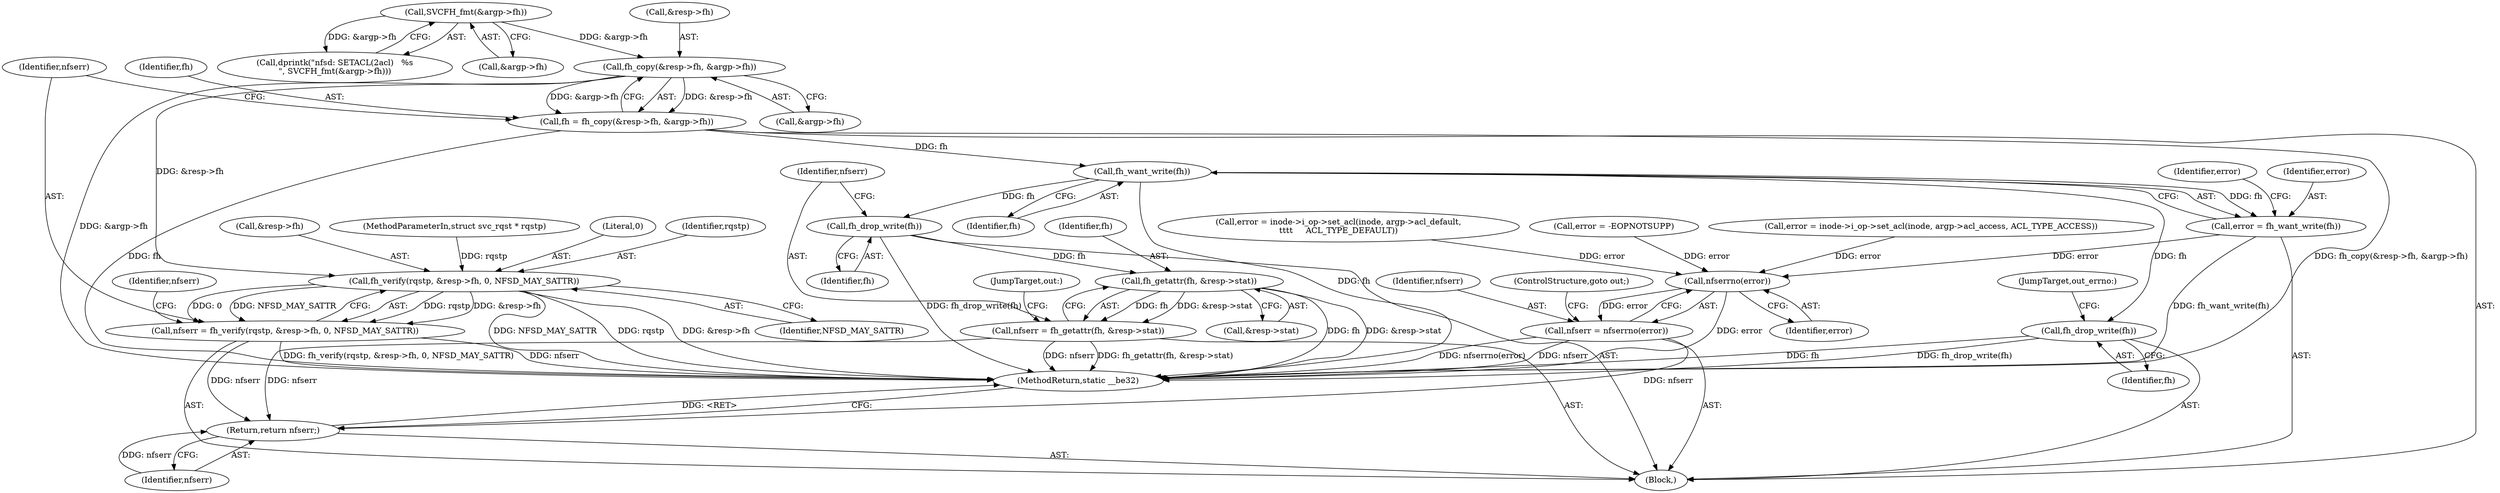 digraph "0_linux_999653786df6954a31044528ac3f7a5dadca08f4@API" {
"1000122" [label="(Call,fh_copy(&resp->fh, &argp->fh))"];
"1000115" [label="(Call,SVCFH_fmt(&argp->fh))"];
"1000120" [label="(Call,fh = fh_copy(&resp->fh, &argp->fh))"];
"1000169" [label="(Call,fh_want_write(fh))"];
"1000167" [label="(Call,error = fh_want_write(fh))"];
"1000223" [label="(Call,nfserrno(error))"];
"1000221" [label="(Call,nfserr = nfserrno(error))"];
"1000215" [label="(Return,return nfserr;)"];
"1000196" [label="(Call,fh_drop_write(fh))"];
"1000200" [label="(Call,fh_getattr(fh, &resp->stat))"];
"1000198" [label="(Call,nfserr = fh_getattr(fh, &resp->stat))"];
"1000218" [label="(Call,fh_drop_write(fh))"];
"1000133" [label="(Call,fh_verify(rqstp, &resp->fh, 0, NFSD_MAY_SATTR))"];
"1000131" [label="(Call,nfserr = fh_verify(rqstp, &resp->fh, 0, NFSD_MAY_SATTR))"];
"1000121" [label="(Identifier,fh)"];
"1000206" [label="(JumpTarget,out:)"];
"1000223" [label="(Call,nfserrno(error))"];
"1000185" [label="(Call,error = inode->i_op->set_acl(inode, argp->acl_default,\n\t\t\t\t     ACL_TYPE_DEFAULT))"];
"1000216" [label="(Identifier,nfserr)"];
"1000225" [label="(ControlStructure,goto out;)"];
"1000172" [label="(Identifier,error)"];
"1000113" [label="(Call,dprintk(\"nfsd: SETACL(2acl)   %s\n\", SVCFH_fmt(&argp->fh)))"];
"1000132" [label="(Identifier,nfserr)"];
"1000201" [label="(Identifier,fh)"];
"1000218" [label="(Call,fh_drop_write(fh))"];
"1000105" [label="(Block,)"];
"1000115" [label="(Call,SVCFH_fmt(&argp->fh))"];
"1000168" [label="(Identifier,error)"];
"1000221" [label="(Call,nfserr = nfserrno(error))"];
"1000140" [label="(Identifier,NFSD_MAY_SATTR)"];
"1000196" [label="(Call,fh_drop_write(fh))"];
"1000162" [label="(Call,error = -EOPNOTSUPP)"];
"1000202" [label="(Call,&resp->stat)"];
"1000169" [label="(Call,fh_want_write(fh))"];
"1000122" [label="(Call,fh_copy(&resp->fh, &argp->fh))"];
"1000116" [label="(Call,&argp->fh)"];
"1000219" [label="(Identifier,fh)"];
"1000215" [label="(Return,return nfserr;)"];
"1000131" [label="(Call,nfserr = fh_verify(rqstp, &resp->fh, 0, NFSD_MAY_SATTR))"];
"1000198" [label="(Call,nfserr = fh_getattr(fh, &resp->stat))"];
"1000220" [label="(JumpTarget,out_errno:)"];
"1000135" [label="(Call,&resp->fh)"];
"1000199" [label="(Identifier,nfserr)"];
"1000200" [label="(Call,fh_getattr(fh, &resp->stat))"];
"1000102" [label="(MethodParameterIn,struct svc_rqst * rqstp)"];
"1000174" [label="(Call,error = inode->i_op->set_acl(inode, argp->acl_access, ACL_TYPE_ACCESS))"];
"1000133" [label="(Call,fh_verify(rqstp, &resp->fh, 0, NFSD_MAY_SATTR))"];
"1000197" [label="(Identifier,fh)"];
"1000120" [label="(Call,fh = fh_copy(&resp->fh, &argp->fh))"];
"1000142" [label="(Identifier,nfserr)"];
"1000139" [label="(Literal,0)"];
"1000226" [label="(MethodReturn,static __be32)"];
"1000127" [label="(Call,&argp->fh)"];
"1000224" [label="(Identifier,error)"];
"1000123" [label="(Call,&resp->fh)"];
"1000170" [label="(Identifier,fh)"];
"1000167" [label="(Call,error = fh_want_write(fh))"];
"1000222" [label="(Identifier,nfserr)"];
"1000134" [label="(Identifier,rqstp)"];
"1000122" -> "1000120"  [label="AST: "];
"1000122" -> "1000127"  [label="CFG: "];
"1000123" -> "1000122"  [label="AST: "];
"1000127" -> "1000122"  [label="AST: "];
"1000120" -> "1000122"  [label="CFG: "];
"1000122" -> "1000226"  [label="DDG: &argp->fh"];
"1000122" -> "1000120"  [label="DDG: &resp->fh"];
"1000122" -> "1000120"  [label="DDG: &argp->fh"];
"1000115" -> "1000122"  [label="DDG: &argp->fh"];
"1000122" -> "1000133"  [label="DDG: &resp->fh"];
"1000115" -> "1000113"  [label="AST: "];
"1000115" -> "1000116"  [label="CFG: "];
"1000116" -> "1000115"  [label="AST: "];
"1000113" -> "1000115"  [label="CFG: "];
"1000115" -> "1000113"  [label="DDG: &argp->fh"];
"1000120" -> "1000105"  [label="AST: "];
"1000121" -> "1000120"  [label="AST: "];
"1000132" -> "1000120"  [label="CFG: "];
"1000120" -> "1000226"  [label="DDG: fh_copy(&resp->fh, &argp->fh)"];
"1000120" -> "1000226"  [label="DDG: fh"];
"1000120" -> "1000169"  [label="DDG: fh"];
"1000169" -> "1000167"  [label="AST: "];
"1000169" -> "1000170"  [label="CFG: "];
"1000170" -> "1000169"  [label="AST: "];
"1000167" -> "1000169"  [label="CFG: "];
"1000169" -> "1000226"  [label="DDG: fh"];
"1000169" -> "1000167"  [label="DDG: fh"];
"1000169" -> "1000196"  [label="DDG: fh"];
"1000169" -> "1000218"  [label="DDG: fh"];
"1000167" -> "1000105"  [label="AST: "];
"1000168" -> "1000167"  [label="AST: "];
"1000172" -> "1000167"  [label="CFG: "];
"1000167" -> "1000226"  [label="DDG: fh_want_write(fh)"];
"1000167" -> "1000223"  [label="DDG: error"];
"1000223" -> "1000221"  [label="AST: "];
"1000223" -> "1000224"  [label="CFG: "];
"1000224" -> "1000223"  [label="AST: "];
"1000221" -> "1000223"  [label="CFG: "];
"1000223" -> "1000226"  [label="DDG: error"];
"1000223" -> "1000221"  [label="DDG: error"];
"1000162" -> "1000223"  [label="DDG: error"];
"1000174" -> "1000223"  [label="DDG: error"];
"1000185" -> "1000223"  [label="DDG: error"];
"1000221" -> "1000105"  [label="AST: "];
"1000222" -> "1000221"  [label="AST: "];
"1000225" -> "1000221"  [label="CFG: "];
"1000221" -> "1000226"  [label="DDG: nfserrno(error)"];
"1000221" -> "1000226"  [label="DDG: nfserr"];
"1000221" -> "1000215"  [label="DDG: nfserr"];
"1000215" -> "1000105"  [label="AST: "];
"1000215" -> "1000216"  [label="CFG: "];
"1000216" -> "1000215"  [label="AST: "];
"1000226" -> "1000215"  [label="CFG: "];
"1000215" -> "1000226"  [label="DDG: <RET>"];
"1000216" -> "1000215"  [label="DDG: nfserr"];
"1000131" -> "1000215"  [label="DDG: nfserr"];
"1000198" -> "1000215"  [label="DDG: nfserr"];
"1000196" -> "1000105"  [label="AST: "];
"1000196" -> "1000197"  [label="CFG: "];
"1000197" -> "1000196"  [label="AST: "];
"1000199" -> "1000196"  [label="CFG: "];
"1000196" -> "1000226"  [label="DDG: fh_drop_write(fh)"];
"1000196" -> "1000200"  [label="DDG: fh"];
"1000200" -> "1000198"  [label="AST: "];
"1000200" -> "1000202"  [label="CFG: "];
"1000201" -> "1000200"  [label="AST: "];
"1000202" -> "1000200"  [label="AST: "];
"1000198" -> "1000200"  [label="CFG: "];
"1000200" -> "1000226"  [label="DDG: fh"];
"1000200" -> "1000226"  [label="DDG: &resp->stat"];
"1000200" -> "1000198"  [label="DDG: fh"];
"1000200" -> "1000198"  [label="DDG: &resp->stat"];
"1000198" -> "1000105"  [label="AST: "];
"1000199" -> "1000198"  [label="AST: "];
"1000206" -> "1000198"  [label="CFG: "];
"1000198" -> "1000226"  [label="DDG: fh_getattr(fh, &resp->stat)"];
"1000198" -> "1000226"  [label="DDG: nfserr"];
"1000218" -> "1000105"  [label="AST: "];
"1000218" -> "1000219"  [label="CFG: "];
"1000219" -> "1000218"  [label="AST: "];
"1000220" -> "1000218"  [label="CFG: "];
"1000218" -> "1000226"  [label="DDG: fh"];
"1000218" -> "1000226"  [label="DDG: fh_drop_write(fh)"];
"1000133" -> "1000131"  [label="AST: "];
"1000133" -> "1000140"  [label="CFG: "];
"1000134" -> "1000133"  [label="AST: "];
"1000135" -> "1000133"  [label="AST: "];
"1000139" -> "1000133"  [label="AST: "];
"1000140" -> "1000133"  [label="AST: "];
"1000131" -> "1000133"  [label="CFG: "];
"1000133" -> "1000226"  [label="DDG: NFSD_MAY_SATTR"];
"1000133" -> "1000226"  [label="DDG: rqstp"];
"1000133" -> "1000226"  [label="DDG: &resp->fh"];
"1000133" -> "1000131"  [label="DDG: rqstp"];
"1000133" -> "1000131"  [label="DDG: &resp->fh"];
"1000133" -> "1000131"  [label="DDG: 0"];
"1000133" -> "1000131"  [label="DDG: NFSD_MAY_SATTR"];
"1000102" -> "1000133"  [label="DDG: rqstp"];
"1000131" -> "1000105"  [label="AST: "];
"1000132" -> "1000131"  [label="AST: "];
"1000142" -> "1000131"  [label="CFG: "];
"1000131" -> "1000226"  [label="DDG: nfserr"];
"1000131" -> "1000226"  [label="DDG: fh_verify(rqstp, &resp->fh, 0, NFSD_MAY_SATTR)"];
}
